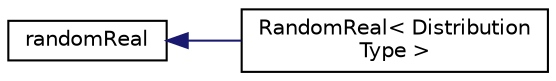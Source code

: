 digraph "Graphical Class Hierarchy"
{
 // LATEX_PDF_SIZE
  edge [fontname="Helvetica",fontsize="10",labelfontname="Helvetica",labelfontsize="10"];
  node [fontname="Helvetica",fontsize="10",shape=record];
  rankdir="LR";
  Node0 [label="randomReal",height=0.2,width=0.4,color="black", fillcolor="white", style="filled",URL="$classpFlow_1_1randomReal.html",tooltip=" "];
  Node0 -> Node1 [dir="back",color="midnightblue",fontsize="10",style="solid",fontname="Helvetica"];
  Node1 [label="RandomReal\< Distribution\lType \>",height=0.2,width=0.4,color="black", fillcolor="white", style="filled",URL="$classpFlow_1_1RandomReal.html",tooltip=" "];
}
